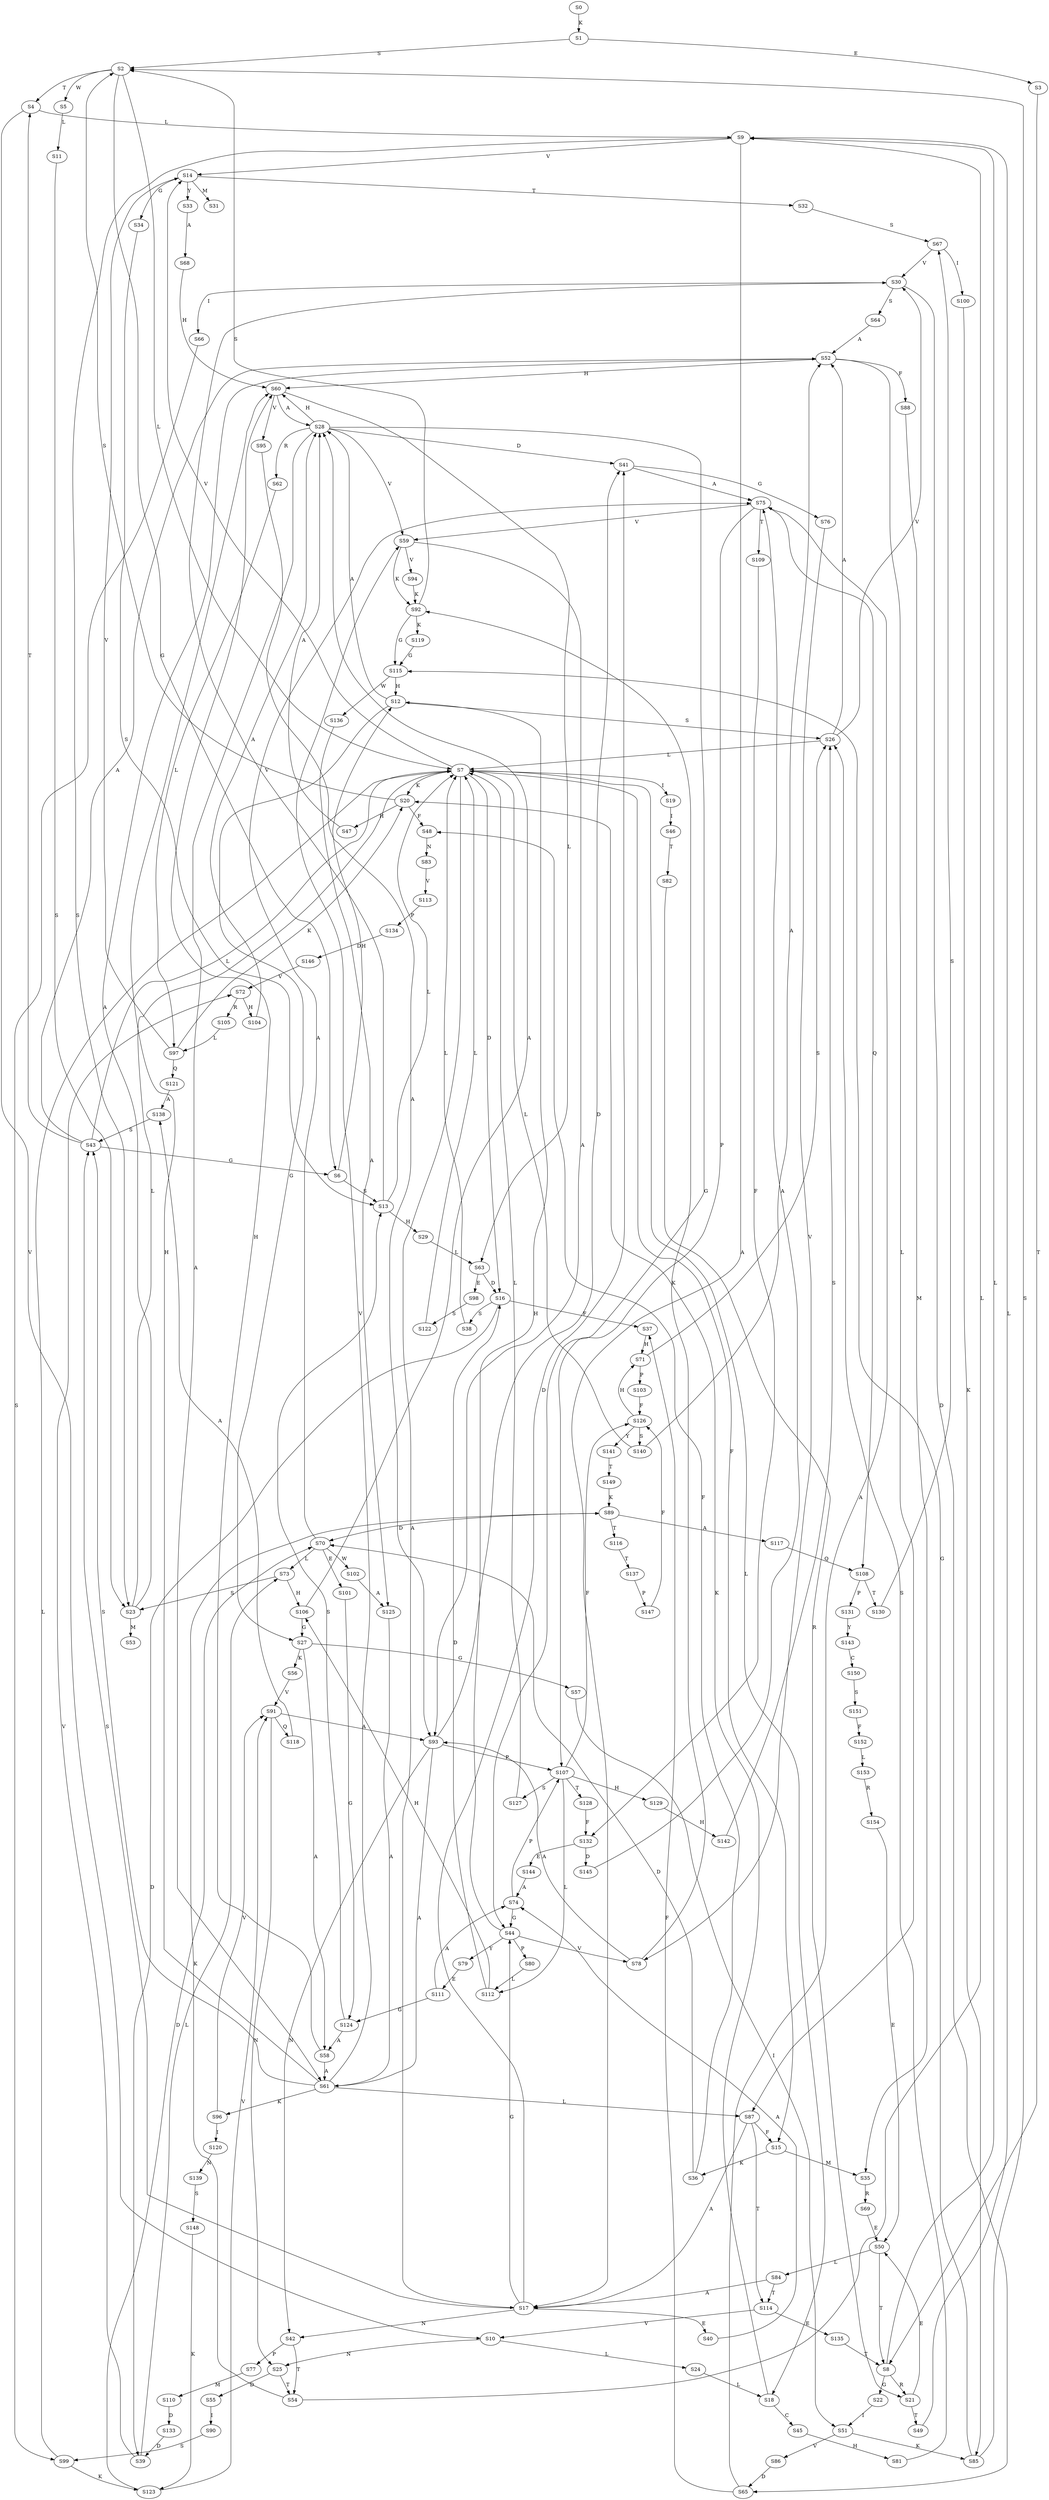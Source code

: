 strict digraph  {
	S0 -> S1 [ label = K ];
	S1 -> S2 [ label = S ];
	S1 -> S3 [ label = E ];
	S2 -> S4 [ label = T ];
	S2 -> S5 [ label = W ];
	S2 -> S6 [ label = G ];
	S2 -> S7 [ label = L ];
	S3 -> S8 [ label = T ];
	S4 -> S9 [ label = L ];
	S4 -> S10 [ label = V ];
	S5 -> S11 [ label = L ];
	S6 -> S12 [ label = H ];
	S6 -> S13 [ label = S ];
	S7 -> S14 [ label = V ];
	S7 -> S15 [ label = F ];
	S7 -> S16 [ label = D ];
	S7 -> S17 [ label = A ];
	S7 -> S18 [ label = L ];
	S7 -> S19 [ label = I ];
	S7 -> S20 [ label = K ];
	S8 -> S21 [ label = R ];
	S8 -> S22 [ label = G ];
	S8 -> S9 [ label = L ];
	S9 -> S17 [ label = A ];
	S9 -> S14 [ label = V ];
	S9 -> S23 [ label = S ];
	S10 -> S24 [ label = L ];
	S10 -> S25 [ label = N ];
	S11 -> S23 [ label = S ];
	S12 -> S26 [ label = S ];
	S12 -> S27 [ label = G ];
	S12 -> S28 [ label = A ];
	S13 -> S7 [ label = L ];
	S13 -> S29 [ label = H ];
	S13 -> S30 [ label = V ];
	S14 -> S31 [ label = M ];
	S14 -> S32 [ label = T ];
	S14 -> S33 [ label = Y ];
	S14 -> S34 [ label = G ];
	S15 -> S35 [ label = M ];
	S15 -> S36 [ label = K ];
	S16 -> S37 [ label = F ];
	S16 -> S38 [ label = S ];
	S16 -> S39 [ label = D ];
	S17 -> S40 [ label = E ];
	S17 -> S41 [ label = D ];
	S17 -> S42 [ label = N ];
	S17 -> S43 [ label = S ];
	S17 -> S44 [ label = G ];
	S18 -> S20 [ label = K ];
	S18 -> S45 [ label = C ];
	S19 -> S46 [ label = I ];
	S20 -> S47 [ label = H ];
	S20 -> S48 [ label = F ];
	S20 -> S2 [ label = S ];
	S21 -> S49 [ label = T ];
	S21 -> S50 [ label = E ];
	S22 -> S51 [ label = I ];
	S23 -> S52 [ label = A ];
	S23 -> S53 [ label = M ];
	S23 -> S7 [ label = L ];
	S24 -> S18 [ label = L ];
	S25 -> S54 [ label = T ];
	S25 -> S55 [ label = D ];
	S26 -> S7 [ label = L ];
	S26 -> S30 [ label = V ];
	S26 -> S52 [ label = A ];
	S27 -> S56 [ label = K ];
	S27 -> S57 [ label = G ];
	S27 -> S58 [ label = A ];
	S28 -> S44 [ label = G ];
	S28 -> S59 [ label = V ];
	S28 -> S60 [ label = H ];
	S28 -> S61 [ label = A ];
	S28 -> S62 [ label = R ];
	S28 -> S41 [ label = D ];
	S29 -> S63 [ label = L ];
	S30 -> S64 [ label = S ];
	S30 -> S65 [ label = D ];
	S30 -> S66 [ label = I ];
	S32 -> S67 [ label = S ];
	S33 -> S68 [ label = A ];
	S34 -> S13 [ label = S ];
	S35 -> S69 [ label = R ];
	S36 -> S70 [ label = D ];
	S36 -> S48 [ label = F ];
	S37 -> S71 [ label = H ];
	S38 -> S7 [ label = L ];
	S39 -> S72 [ label = V ];
	S39 -> S73 [ label = L ];
	S40 -> S74 [ label = A ];
	S41 -> S75 [ label = A ];
	S41 -> S76 [ label = G ];
	S42 -> S54 [ label = T ];
	S42 -> S77 [ label = P ];
	S43 -> S6 [ label = G ];
	S43 -> S7 [ label = L ];
	S43 -> S52 [ label = A ];
	S43 -> S4 [ label = T ];
	S44 -> S78 [ label = V ];
	S44 -> S79 [ label = Y ];
	S44 -> S12 [ label = H ];
	S44 -> S80 [ label = P ];
	S45 -> S81 [ label = H ];
	S46 -> S82 [ label = T ];
	S47 -> S28 [ label = A ];
	S48 -> S83 [ label = N ];
	S49 -> S9 [ label = L ];
	S50 -> S84 [ label = L ];
	S50 -> S8 [ label = T ];
	S51 -> S85 [ label = K ];
	S51 -> S86 [ label = V ];
	S52 -> S60 [ label = H ];
	S52 -> S87 [ label = L ];
	S52 -> S88 [ label = F ];
	S54 -> S89 [ label = K ];
	S54 -> S9 [ label = L ];
	S55 -> S90 [ label = I ];
	S56 -> S91 [ label = V ];
	S57 -> S51 [ label = I ];
	S58 -> S60 [ label = H ];
	S58 -> S61 [ label = A ];
	S59 -> S92 [ label = K ];
	S59 -> S93 [ label = A ];
	S59 -> S94 [ label = V ];
	S60 -> S28 [ label = A ];
	S60 -> S63 [ label = L ];
	S60 -> S95 [ label = V ];
	S61 -> S96 [ label = K ];
	S61 -> S87 [ label = L ];
	S61 -> S43 [ label = S ];
	S61 -> S59 [ label = V ];
	S61 -> S60 [ label = H ];
	S62 -> S97 [ label = L ];
	S63 -> S16 [ label = D ];
	S63 -> S98 [ label = E ];
	S64 -> S52 [ label = A ];
	S65 -> S37 [ label = F ];
	S65 -> S75 [ label = A ];
	S66 -> S99 [ label = S ];
	S67 -> S30 [ label = V ];
	S67 -> S100 [ label = I ];
	S68 -> S60 [ label = H ];
	S69 -> S50 [ label = E ];
	S70 -> S75 [ label = A ];
	S70 -> S73 [ label = L ];
	S70 -> S101 [ label = E ];
	S70 -> S102 [ label = W ];
	S71 -> S103 [ label = P ];
	S71 -> S26 [ label = S ];
	S72 -> S104 [ label = H ];
	S72 -> S105 [ label = R ];
	S73 -> S23 [ label = S ];
	S73 -> S106 [ label = H ];
	S74 -> S44 [ label = G ];
	S74 -> S107 [ label = P ];
	S75 -> S107 [ label = P ];
	S75 -> S59 [ label = V ];
	S75 -> S108 [ label = Q ];
	S75 -> S109 [ label = T ];
	S76 -> S78 [ label = V ];
	S77 -> S110 [ label = M ];
	S78 -> S92 [ label = K ];
	S78 -> S93 [ label = A ];
	S79 -> S111 [ label = E ];
	S80 -> S112 [ label = L ];
	S81 -> S26 [ label = S ];
	S82 -> S21 [ label = R ];
	S83 -> S113 [ label = V ];
	S84 -> S17 [ label = A ];
	S84 -> S114 [ label = T ];
	S85 -> S115 [ label = G ];
	S85 -> S2 [ label = S ];
	S86 -> S65 [ label = D ];
	S87 -> S114 [ label = T ];
	S87 -> S15 [ label = F ];
	S87 -> S17 [ label = A ];
	S88 -> S35 [ label = M ];
	S89 -> S70 [ label = D ];
	S89 -> S116 [ label = T ];
	S89 -> S117 [ label = A ];
	S90 -> S99 [ label = S ];
	S91 -> S25 [ label = N ];
	S91 -> S118 [ label = Q ];
	S91 -> S93 [ label = A ];
	S92 -> S115 [ label = G ];
	S92 -> S119 [ label = K ];
	S92 -> S2 [ label = S ];
	S93 -> S42 [ label = N ];
	S93 -> S107 [ label = P ];
	S93 -> S61 [ label = A ];
	S93 -> S41 [ label = D ];
	S94 -> S92 [ label = K ];
	S95 -> S93 [ label = A ];
	S96 -> S91 [ label = V ];
	S96 -> S120 [ label = I ];
	S97 -> S20 [ label = K ];
	S97 -> S121 [ label = Q ];
	S97 -> S14 [ label = V ];
	S98 -> S122 [ label = S ];
	S99 -> S123 [ label = K ];
	S99 -> S7 [ label = L ];
	S100 -> S85 [ label = K ];
	S101 -> S124 [ label = G ];
	S102 -> S125 [ label = A ];
	S103 -> S126 [ label = F ];
	S104 -> S28 [ label = A ];
	S105 -> S97 [ label = L ];
	S106 -> S28 [ label = A ];
	S106 -> S27 [ label = G ];
	S107 -> S127 [ label = S ];
	S107 -> S112 [ label = L ];
	S107 -> S128 [ label = T ];
	S107 -> S129 [ label = H ];
	S107 -> S126 [ label = F ];
	S108 -> S130 [ label = T ];
	S108 -> S131 [ label = P ];
	S109 -> S132 [ label = F ];
	S110 -> S133 [ label = D ];
	S111 -> S124 [ label = G ];
	S111 -> S74 [ label = A ];
	S112 -> S106 [ label = H ];
	S112 -> S16 [ label = D ];
	S113 -> S134 [ label = P ];
	S114 -> S10 [ label = V ];
	S114 -> S135 [ label = E ];
	S115 -> S136 [ label = W ];
	S115 -> S12 [ label = H ];
	S116 -> S137 [ label = T ];
	S117 -> S108 [ label = Q ];
	S118 -> S138 [ label = A ];
	S119 -> S115 [ label = G ];
	S120 -> S139 [ label = N ];
	S121 -> S138 [ label = A ];
	S122 -> S7 [ label = L ];
	S123 -> S70 [ label = D ];
	S123 -> S91 [ label = V ];
	S124 -> S58 [ label = A ];
	S124 -> S13 [ label = S ];
	S125 -> S61 [ label = A ];
	S126 -> S140 [ label = S ];
	S126 -> S141 [ label = Y ];
	S126 -> S71 [ label = H ];
	S127 -> S7 [ label = L ];
	S128 -> S132 [ label = F ];
	S129 -> S142 [ label = H ];
	S130 -> S67 [ label = S ];
	S131 -> S143 [ label = Y ];
	S132 -> S144 [ label = E ];
	S132 -> S145 [ label = D ];
	S133 -> S39 [ label = D ];
	S134 -> S146 [ label = D ];
	S135 -> S8 [ label = T ];
	S136 -> S125 [ label = A ];
	S137 -> S147 [ label = P ];
	S138 -> S43 [ label = S ];
	S139 -> S148 [ label = S ];
	S140 -> S7 [ label = L ];
	S140 -> S52 [ label = A ];
	S141 -> S149 [ label = T ];
	S142 -> S26 [ label = S ];
	S143 -> S150 [ label = C ];
	S144 -> S74 [ label = A ];
	S145 -> S75 [ label = A ];
	S146 -> S72 [ label = V ];
	S147 -> S126 [ label = F ];
	S148 -> S123 [ label = K ];
	S149 -> S89 [ label = K ];
	S150 -> S151 [ label = S ];
	S151 -> S152 [ label = F ];
	S152 -> S153 [ label = L ];
	S153 -> S154 [ label = R ];
	S154 -> S50 [ label = E ];
}
